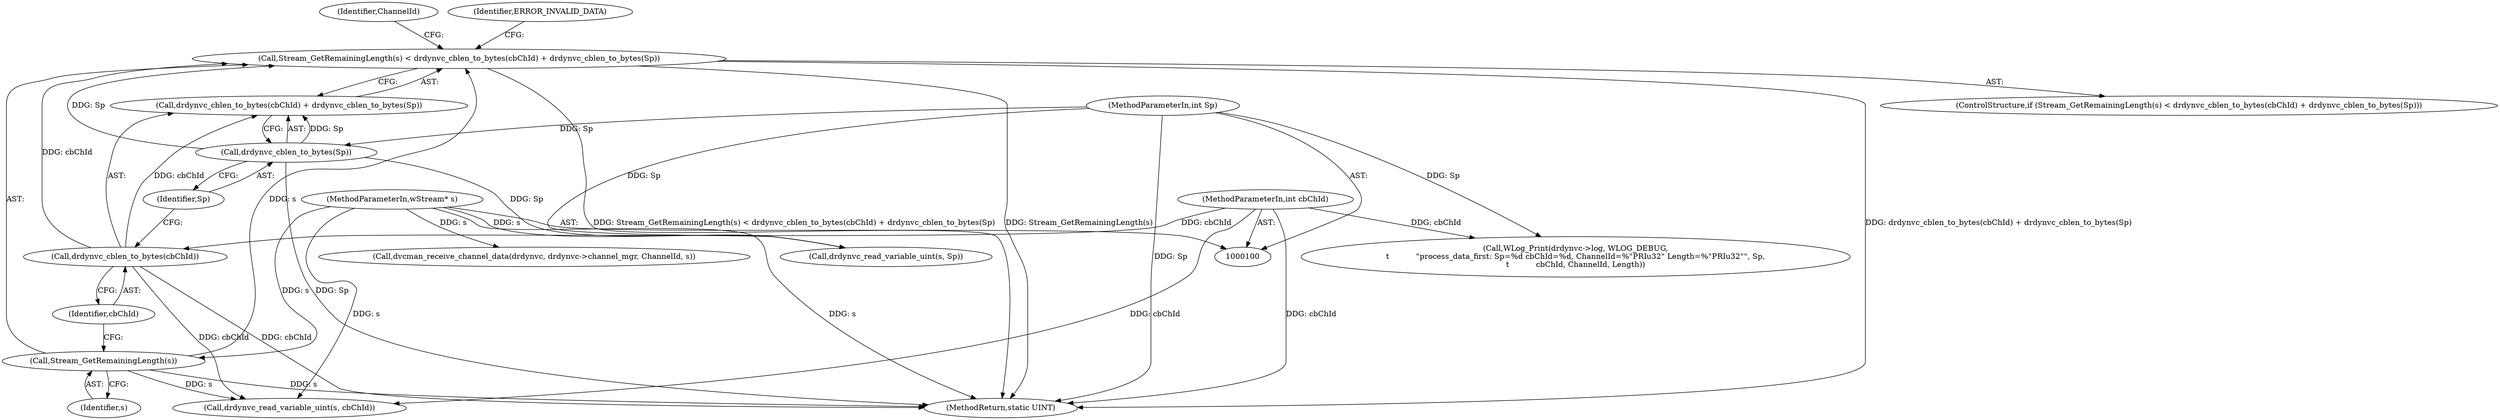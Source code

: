 digraph "0_FreeRDP_baee520e3dd9be6511c45a14c5f5e77784de1471_4@API" {
"1000110" [label="(Call,Stream_GetRemainingLength(s) < drdynvc_cblen_to_bytes(cbChId) + drdynvc_cblen_to_bytes(Sp))"];
"1000111" [label="(Call,Stream_GetRemainingLength(s))"];
"1000104" [label="(MethodParameterIn,wStream* s)"];
"1000114" [label="(Call,drdynvc_cblen_to_bytes(cbChId))"];
"1000103" [label="(MethodParameterIn,int cbChId)"];
"1000116" [label="(Call,drdynvc_cblen_to_bytes(Sp))"];
"1000102" [label="(MethodParameterIn,int Sp)"];
"1000161" [label="(MethodReturn,static UINT)"];
"1000121" [label="(Identifier,ChannelId)"];
"1000115" [label="(Identifier,cbChId)"];
"1000122" [label="(Call,drdynvc_read_variable_uint(s, cbChId))"];
"1000127" [label="(Call,drdynvc_read_variable_uint(s, Sp))"];
"1000104" [label="(MethodParameterIn,wStream* s)"];
"1000114" [label="(Call,drdynvc_cblen_to_bytes(cbChId))"];
"1000109" [label="(ControlStructure,if (Stream_GetRemainingLength(s) < drdynvc_cblen_to_bytes(cbChId) + drdynvc_cblen_to_bytes(Sp)))"];
"1000110" [label="(Call,Stream_GetRemainingLength(s) < drdynvc_cblen_to_bytes(cbChId) + drdynvc_cblen_to_bytes(Sp))"];
"1000119" [label="(Identifier,ERROR_INVALID_DATA)"];
"1000116" [label="(Call,drdynvc_cblen_to_bytes(Sp))"];
"1000112" [label="(Identifier,s)"];
"1000103" [label="(MethodParameterIn,int cbChId)"];
"1000102" [label="(MethodParameterIn,int Sp)"];
"1000111" [label="(Call,Stream_GetRemainingLength(s))"];
"1000113" [label="(Call,drdynvc_cblen_to_bytes(cbChId) + drdynvc_cblen_to_bytes(Sp))"];
"1000154" [label="(Call,dvcman_receive_channel_data(drdynvc, drdynvc->channel_mgr, ChannelId, s))"];
"1000117" [label="(Identifier,Sp)"];
"1000130" [label="(Call,WLog_Print(drdynvc->log, WLOG_DEBUG,\n\t           \"process_data_first: Sp=%d cbChId=%d, ChannelId=%\"PRIu32\" Length=%\"PRIu32\"\", Sp,\n\t           cbChId, ChannelId, Length))"];
"1000110" -> "1000109"  [label="AST: "];
"1000110" -> "1000113"  [label="CFG: "];
"1000111" -> "1000110"  [label="AST: "];
"1000113" -> "1000110"  [label="AST: "];
"1000119" -> "1000110"  [label="CFG: "];
"1000121" -> "1000110"  [label="CFG: "];
"1000110" -> "1000161"  [label="DDG: drdynvc_cblen_to_bytes(cbChId) + drdynvc_cblen_to_bytes(Sp)"];
"1000110" -> "1000161"  [label="DDG: Stream_GetRemainingLength(s) < drdynvc_cblen_to_bytes(cbChId) + drdynvc_cblen_to_bytes(Sp)"];
"1000110" -> "1000161"  [label="DDG: Stream_GetRemainingLength(s)"];
"1000111" -> "1000110"  [label="DDG: s"];
"1000114" -> "1000110"  [label="DDG: cbChId"];
"1000116" -> "1000110"  [label="DDG: Sp"];
"1000111" -> "1000112"  [label="CFG: "];
"1000112" -> "1000111"  [label="AST: "];
"1000115" -> "1000111"  [label="CFG: "];
"1000111" -> "1000161"  [label="DDG: s"];
"1000104" -> "1000111"  [label="DDG: s"];
"1000111" -> "1000122"  [label="DDG: s"];
"1000104" -> "1000100"  [label="AST: "];
"1000104" -> "1000161"  [label="DDG: s"];
"1000104" -> "1000122"  [label="DDG: s"];
"1000104" -> "1000127"  [label="DDG: s"];
"1000104" -> "1000154"  [label="DDG: s"];
"1000114" -> "1000113"  [label="AST: "];
"1000114" -> "1000115"  [label="CFG: "];
"1000115" -> "1000114"  [label="AST: "];
"1000117" -> "1000114"  [label="CFG: "];
"1000114" -> "1000161"  [label="DDG: cbChId"];
"1000114" -> "1000113"  [label="DDG: cbChId"];
"1000103" -> "1000114"  [label="DDG: cbChId"];
"1000114" -> "1000122"  [label="DDG: cbChId"];
"1000103" -> "1000100"  [label="AST: "];
"1000103" -> "1000161"  [label="DDG: cbChId"];
"1000103" -> "1000122"  [label="DDG: cbChId"];
"1000103" -> "1000130"  [label="DDG: cbChId"];
"1000116" -> "1000113"  [label="AST: "];
"1000116" -> "1000117"  [label="CFG: "];
"1000117" -> "1000116"  [label="AST: "];
"1000113" -> "1000116"  [label="CFG: "];
"1000116" -> "1000161"  [label="DDG: Sp"];
"1000116" -> "1000113"  [label="DDG: Sp"];
"1000102" -> "1000116"  [label="DDG: Sp"];
"1000116" -> "1000127"  [label="DDG: Sp"];
"1000102" -> "1000100"  [label="AST: "];
"1000102" -> "1000161"  [label="DDG: Sp"];
"1000102" -> "1000127"  [label="DDG: Sp"];
"1000102" -> "1000130"  [label="DDG: Sp"];
}
